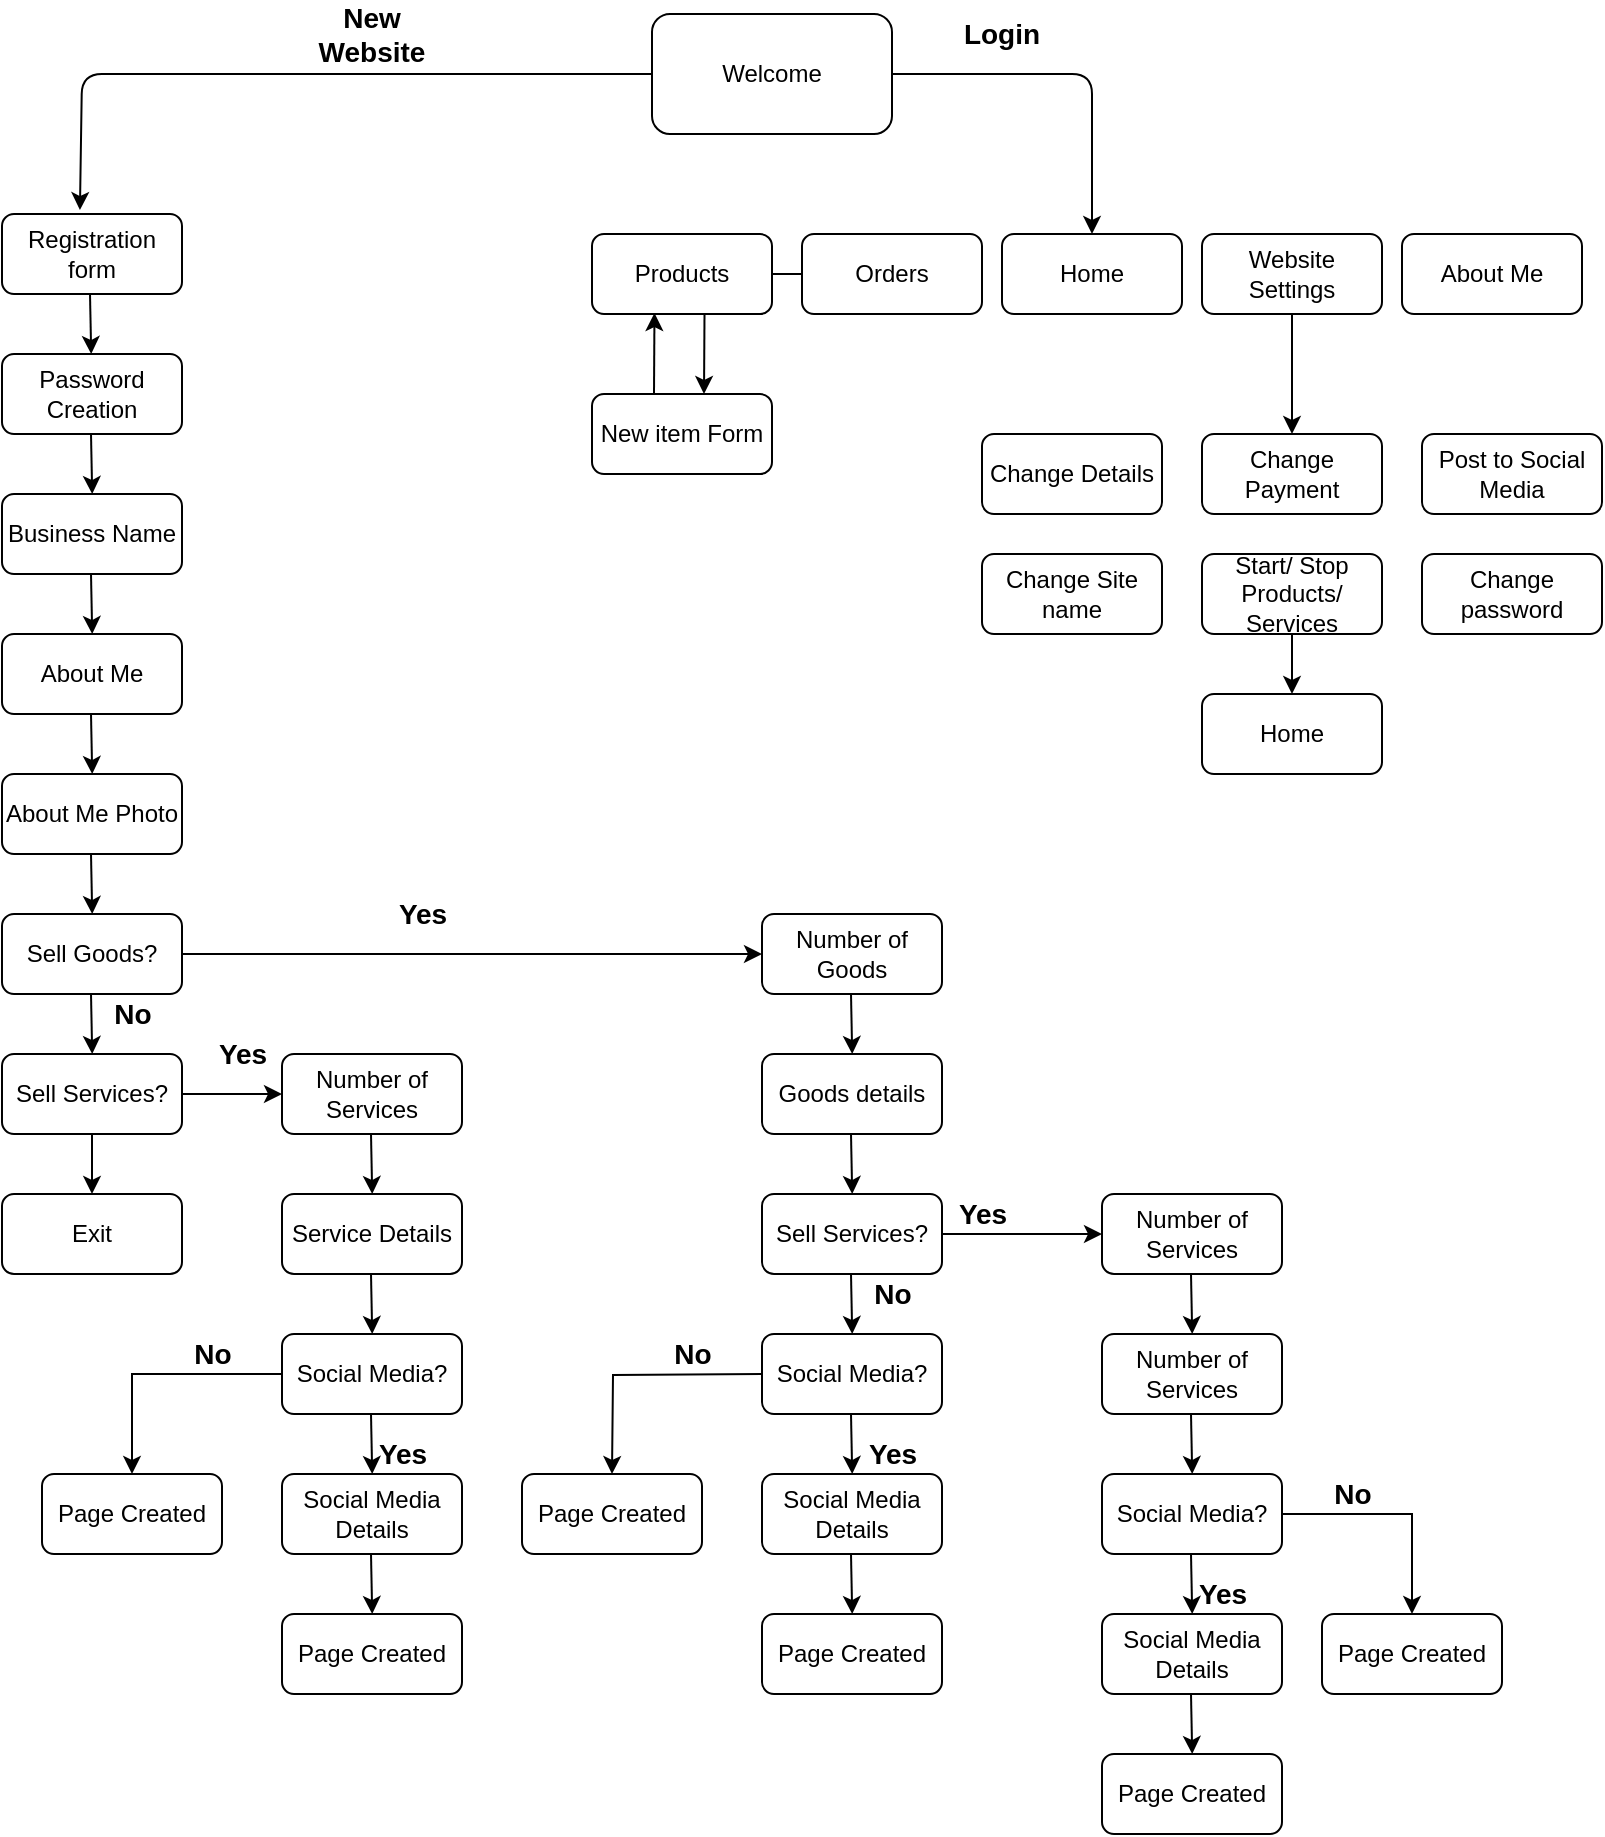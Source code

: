 <mxfile version="14.6.9" type="github"><diagram id="EI-SLpZy4c11w0MKUhf8" name="Page-1"><mxGraphModel dx="1377" dy="762" grid="1" gridSize="10" guides="1" tooltips="1" connect="1" arrows="1" fold="1" page="1" pageScale="1" pageWidth="850" pageHeight="1100" math="0" shadow="0"><root><mxCell id="0"/><mxCell id="1" parent="0"/><mxCell id="GBD44H0l0N1KtUBJfBsn-1" value="Welcome" style="rounded=1;whiteSpace=wrap;html=1;" parent="1" vertex="1"><mxGeometry x="365" y="20" width="120" height="60" as="geometry"/></mxCell><mxCell id="GBD44H0l0N1KtUBJfBsn-8" value="Registration form" style="rounded=1;whiteSpace=wrap;html=1;" parent="1" vertex="1"><mxGeometry x="40" y="120" width="90" height="40" as="geometry"/></mxCell><mxCell id="GBD44H0l0N1KtUBJfBsn-32" value="" style="endArrow=classic;html=1;entryX=0.433;entryY=-0.05;entryDx=0;entryDy=0;entryPerimeter=0;exitX=0;exitY=0.5;exitDx=0;exitDy=0;" parent="1" source="GBD44H0l0N1KtUBJfBsn-1" target="GBD44H0l0N1KtUBJfBsn-8" edge="1"><mxGeometry width="50" height="50" relative="1" as="geometry"><mxPoint x="360" y="50" as="sourcePoint"/><mxPoint x="84" y="120" as="targetPoint"/><Array as="points"><mxPoint x="80" y="50"/></Array></mxGeometry></mxCell><mxCell id="GBD44H0l0N1KtUBJfBsn-33" value="" style="endArrow=classic;html=1;entryX=0.5;entryY=0;entryDx=0;entryDy=0;" parent="1" target="PpAkLhA8qPiQrUPgmIep-85" edge="1"><mxGeometry width="50" height="50" relative="1" as="geometry"><mxPoint x="485" y="50" as="sourcePoint"/><mxPoint x="740" y="90" as="targetPoint"/><Array as="points"><mxPoint x="585" y="50"/></Array></mxGeometry></mxCell><mxCell id="PpAkLhA8qPiQrUPgmIep-2" value="Password Creation" style="rounded=1;whiteSpace=wrap;html=1;" parent="1" vertex="1"><mxGeometry x="40" y="190" width="90" height="40" as="geometry"/></mxCell><mxCell id="PpAkLhA8qPiQrUPgmIep-3" value="Business Name" style="rounded=1;whiteSpace=wrap;html=1;" parent="1" vertex="1"><mxGeometry x="40" y="260" width="90" height="40" as="geometry"/></mxCell><mxCell id="PpAkLhA8qPiQrUPgmIep-4" value="About Me" style="rounded=1;whiteSpace=wrap;html=1;" parent="1" vertex="1"><mxGeometry x="40" y="330" width="90" height="40" as="geometry"/></mxCell><mxCell id="PpAkLhA8qPiQrUPgmIep-5" value="About Me Photo" style="rounded=1;whiteSpace=wrap;html=1;" parent="1" vertex="1"><mxGeometry x="40" y="400" width="90" height="40" as="geometry"/></mxCell><mxCell id="PpAkLhA8qPiQrUPgmIep-6" value="Sell Goods?" style="rounded=1;whiteSpace=wrap;html=1;" parent="1" vertex="1"><mxGeometry x="40" y="470" width="90" height="40" as="geometry"/></mxCell><mxCell id="PpAkLhA8qPiQrUPgmIep-26" value="" style="edgeStyle=orthogonalEdgeStyle;rounded=0;orthogonalLoop=1;jettySize=auto;html=1;" parent="1" source="PpAkLhA8qPiQrUPgmIep-7" target="PpAkLhA8qPiQrUPgmIep-8" edge="1"><mxGeometry relative="1" as="geometry"/></mxCell><mxCell id="PpAkLhA8qPiQrUPgmIep-27" value="" style="edgeStyle=orthogonalEdgeStyle;rounded=0;orthogonalLoop=1;jettySize=auto;html=1;" parent="1" source="PpAkLhA8qPiQrUPgmIep-7" target="PpAkLhA8qPiQrUPgmIep-12" edge="1"><mxGeometry relative="1" as="geometry"/></mxCell><mxCell id="PpAkLhA8qPiQrUPgmIep-7" value="Sell Services?" style="rounded=1;whiteSpace=wrap;html=1;" parent="1" vertex="1"><mxGeometry x="40" y="540" width="90" height="40" as="geometry"/></mxCell><mxCell id="PpAkLhA8qPiQrUPgmIep-8" value="Exit" style="rounded=1;whiteSpace=wrap;html=1;" parent="1" vertex="1"><mxGeometry x="40" y="610" width="90" height="40" as="geometry"/></mxCell><mxCell id="PpAkLhA8qPiQrUPgmIep-9" value="Number of Goods" style="rounded=1;whiteSpace=wrap;html=1;" parent="1" vertex="1"><mxGeometry x="420" y="470" width="90" height="40" as="geometry"/></mxCell><mxCell id="PpAkLhA8qPiQrUPgmIep-10" value="Goods details" style="rounded=1;whiteSpace=wrap;html=1;" parent="1" vertex="1"><mxGeometry x="420" y="540" width="90" height="40" as="geometry"/></mxCell><mxCell id="PpAkLhA8qPiQrUPgmIep-34" value="" style="edgeStyle=orthogonalEdgeStyle;rounded=0;orthogonalLoop=1;jettySize=auto;html=1;" parent="1" source="PpAkLhA8qPiQrUPgmIep-11" target="PpAkLhA8qPiQrUPgmIep-14" edge="1"><mxGeometry relative="1" as="geometry"/></mxCell><mxCell id="PpAkLhA8qPiQrUPgmIep-11" value="Sell Services?" style="rounded=1;whiteSpace=wrap;html=1;" parent="1" vertex="1"><mxGeometry x="420" y="610" width="90" height="40" as="geometry"/></mxCell><mxCell id="PpAkLhA8qPiQrUPgmIep-12" value="Number of Services" style="rounded=1;whiteSpace=wrap;html=1;" parent="1" vertex="1"><mxGeometry x="180" y="540" width="90" height="40" as="geometry"/></mxCell><mxCell id="PpAkLhA8qPiQrUPgmIep-13" value="Service Details" style="rounded=1;whiteSpace=wrap;html=1;" parent="1" vertex="1"><mxGeometry x="180" y="610" width="90" height="40" as="geometry"/></mxCell><mxCell id="PpAkLhA8qPiQrUPgmIep-14" value="Number of Services" style="rounded=1;whiteSpace=wrap;html=1;" parent="1" vertex="1"><mxGeometry x="590" y="610" width="90" height="40" as="geometry"/></mxCell><mxCell id="PpAkLhA8qPiQrUPgmIep-15" value="Number of Services" style="rounded=1;whiteSpace=wrap;html=1;" parent="1" vertex="1"><mxGeometry x="590" y="680" width="90" height="40" as="geometry"/></mxCell><mxCell id="PpAkLhA8qPiQrUPgmIep-16" value="Social Media?" style="rounded=1;whiteSpace=wrap;html=1;" parent="1" vertex="1"><mxGeometry x="420" y="680" width="90" height="40" as="geometry"/></mxCell><mxCell id="PpAkLhA8qPiQrUPgmIep-36" value="" style="edgeStyle=orthogonalEdgeStyle;rounded=0;orthogonalLoop=1;jettySize=auto;html=1;" parent="1" source="PpAkLhA8qPiQrUPgmIep-17" target="PpAkLhA8qPiQrUPgmIep-22" edge="1"><mxGeometry relative="1" as="geometry"/></mxCell><mxCell id="PpAkLhA8qPiQrUPgmIep-17" value="Social Media?" style="rounded=1;whiteSpace=wrap;html=1;" parent="1" vertex="1"><mxGeometry x="590" y="750" width="90" height="40" as="geometry"/></mxCell><mxCell id="PpAkLhA8qPiQrUPgmIep-30" value="" style="edgeStyle=orthogonalEdgeStyle;rounded=0;orthogonalLoop=1;jettySize=auto;html=1;" parent="1" source="PpAkLhA8qPiQrUPgmIep-18" target="PpAkLhA8qPiQrUPgmIep-19" edge="1"><mxGeometry relative="1" as="geometry"/></mxCell><mxCell id="PpAkLhA8qPiQrUPgmIep-18" value="Social Media?" style="rounded=1;whiteSpace=wrap;html=1;" parent="1" vertex="1"><mxGeometry x="180" y="680" width="90" height="40" as="geometry"/></mxCell><mxCell id="PpAkLhA8qPiQrUPgmIep-19" value="Page Created" style="rounded=1;whiteSpace=wrap;html=1;" parent="1" vertex="1"><mxGeometry x="60" y="750" width="90" height="40" as="geometry"/></mxCell><mxCell id="PpAkLhA8qPiQrUPgmIep-21" value="Social Media Details" style="rounded=1;whiteSpace=wrap;html=1;" parent="1" vertex="1"><mxGeometry x="180" y="750" width="90" height="40" as="geometry"/></mxCell><mxCell id="PpAkLhA8qPiQrUPgmIep-22" value="Page Created" style="rounded=1;whiteSpace=wrap;html=1;" parent="1" vertex="1"><mxGeometry x="700" y="820" width="90" height="40" as="geometry"/></mxCell><mxCell id="PpAkLhA8qPiQrUPgmIep-31" value="" style="endArrow=classic;html=1;entryX=0;entryY=0.5;entryDx=0;entryDy=0;" parent="1" target="PpAkLhA8qPiQrUPgmIep-9" edge="1"><mxGeometry width="50" height="50" relative="1" as="geometry"><mxPoint x="130" y="490" as="sourcePoint"/><mxPoint x="180" y="440" as="targetPoint"/><Array as="points"/></mxGeometry></mxCell><mxCell id="PpAkLhA8qPiQrUPgmIep-37" value="" style="endArrow=classic;html=1;" parent="1" target="PpAkLhA8qPiQrUPgmIep-2" edge="1"><mxGeometry width="50" height="50" relative="1" as="geometry"><mxPoint x="84" y="160" as="sourcePoint"/><mxPoint x="130" y="110" as="targetPoint"/></mxGeometry></mxCell><mxCell id="PpAkLhA8qPiQrUPgmIep-38" value="" style="endArrow=classic;html=1;" parent="1" edge="1"><mxGeometry width="50" height="50" relative="1" as="geometry"><mxPoint x="84.5" y="230" as="sourcePoint"/><mxPoint x="85.1" y="260" as="targetPoint"/></mxGeometry></mxCell><mxCell id="PpAkLhA8qPiQrUPgmIep-39" value="" style="endArrow=classic;html=1;" parent="1" edge="1"><mxGeometry width="50" height="50" relative="1" as="geometry"><mxPoint x="84.5" y="300" as="sourcePoint"/><mxPoint x="85.1" y="330" as="targetPoint"/></mxGeometry></mxCell><mxCell id="PpAkLhA8qPiQrUPgmIep-40" value="" style="endArrow=classic;html=1;" parent="1" edge="1"><mxGeometry width="50" height="50" relative="1" as="geometry"><mxPoint x="84.5" y="370" as="sourcePoint"/><mxPoint x="85.1" y="400" as="targetPoint"/></mxGeometry></mxCell><mxCell id="PpAkLhA8qPiQrUPgmIep-41" value="" style="endArrow=classic;html=1;" parent="1" edge="1"><mxGeometry width="50" height="50" relative="1" as="geometry"><mxPoint x="84.5" y="440" as="sourcePoint"/><mxPoint x="85.1" y="470" as="targetPoint"/></mxGeometry></mxCell><mxCell id="PpAkLhA8qPiQrUPgmIep-42" value="" style="endArrow=classic;html=1;" parent="1" edge="1"><mxGeometry width="50" height="50" relative="1" as="geometry"><mxPoint x="84.5" y="510" as="sourcePoint"/><mxPoint x="85.1" y="540" as="targetPoint"/></mxGeometry></mxCell><mxCell id="PpAkLhA8qPiQrUPgmIep-43" value="" style="endArrow=classic;html=1;" parent="1" edge="1"><mxGeometry width="50" height="50" relative="1" as="geometry"><mxPoint x="224.5" y="580" as="sourcePoint"/><mxPoint x="225.1" y="610" as="targetPoint"/></mxGeometry></mxCell><mxCell id="PpAkLhA8qPiQrUPgmIep-44" value="" style="endArrow=classic;html=1;" parent="1" edge="1"><mxGeometry width="50" height="50" relative="1" as="geometry"><mxPoint x="224.5" y="650" as="sourcePoint"/><mxPoint x="225.1" y="680" as="targetPoint"/></mxGeometry></mxCell><mxCell id="PpAkLhA8qPiQrUPgmIep-45" value="" style="endArrow=classic;html=1;" parent="1" edge="1"><mxGeometry width="50" height="50" relative="1" as="geometry"><mxPoint x="464.5" y="510" as="sourcePoint"/><mxPoint x="465.1" y="540" as="targetPoint"/></mxGeometry></mxCell><mxCell id="PpAkLhA8qPiQrUPgmIep-46" value="" style="endArrow=classic;html=1;" parent="1" edge="1"><mxGeometry width="50" height="50" relative="1" as="geometry"><mxPoint x="464.5" y="580" as="sourcePoint"/><mxPoint x="465.1" y="610" as="targetPoint"/></mxGeometry></mxCell><mxCell id="PpAkLhA8qPiQrUPgmIep-47" value="" style="endArrow=classic;html=1;" parent="1" edge="1"><mxGeometry width="50" height="50" relative="1" as="geometry"><mxPoint x="464.5" y="650" as="sourcePoint"/><mxPoint x="465.1" y="680" as="targetPoint"/></mxGeometry></mxCell><mxCell id="PpAkLhA8qPiQrUPgmIep-49" value="" style="endArrow=classic;html=1;" parent="1" edge="1"><mxGeometry width="50" height="50" relative="1" as="geometry"><mxPoint x="634.5" y="650" as="sourcePoint"/><mxPoint x="635.1" y="680" as="targetPoint"/></mxGeometry></mxCell><mxCell id="PpAkLhA8qPiQrUPgmIep-50" value="" style="endArrow=classic;html=1;" parent="1" edge="1"><mxGeometry width="50" height="50" relative="1" as="geometry"><mxPoint x="634.5" y="720" as="sourcePoint"/><mxPoint x="635.1" y="750" as="targetPoint"/></mxGeometry></mxCell><mxCell id="PpAkLhA8qPiQrUPgmIep-51" value="&lt;b&gt;&lt;font style=&quot;font-size: 14px&quot;&gt;Yes&lt;/font&gt;&lt;/b&gt;" style="text;html=1;resizable=0;autosize=1;align=center;verticalAlign=middle;points=[];fillColor=none;strokeColor=none;rounded=0;" parent="1" vertex="1"><mxGeometry x="230" y="460" width="40" height="20" as="geometry"/></mxCell><mxCell id="PpAkLhA8qPiQrUPgmIep-52" value="&lt;font style=&quot;font-size: 14px&quot;&gt;&lt;b&gt;No&lt;/b&gt;&lt;/font&gt;" style="text;html=1;resizable=0;autosize=1;align=center;verticalAlign=middle;points=[];fillColor=none;strokeColor=none;rounded=0;" parent="1" vertex="1"><mxGeometry x="90" y="510" width="30" height="20" as="geometry"/></mxCell><mxCell id="PpAkLhA8qPiQrUPgmIep-53" value="&lt;font style=&quot;font-size: 14px&quot;&gt;&lt;b&gt;Yes&lt;/b&gt;&lt;/font&gt;" style="text;html=1;resizable=0;autosize=1;align=center;verticalAlign=middle;points=[];fillColor=none;strokeColor=none;rounded=0;" parent="1" vertex="1"><mxGeometry x="140" y="530" width="40" height="20" as="geometry"/></mxCell><mxCell id="PpAkLhA8qPiQrUPgmIep-54" value="&lt;font style=&quot;font-size: 14px&quot;&gt;&lt;b&gt;Yes&lt;/b&gt;&lt;/font&gt;" style="text;html=1;resizable=0;autosize=1;align=center;verticalAlign=middle;points=[];fillColor=none;strokeColor=none;rounded=0;" parent="1" vertex="1"><mxGeometry x="510" y="610" width="40" height="20" as="geometry"/></mxCell><mxCell id="PpAkLhA8qPiQrUPgmIep-55" value="&lt;font style=&quot;font-size: 14px&quot;&gt;&lt;b&gt;No&lt;/b&gt;&lt;/font&gt;" style="text;html=1;resizable=0;autosize=1;align=center;verticalAlign=middle;points=[];fillColor=none;strokeColor=none;rounded=0;" parent="1" vertex="1"><mxGeometry x="470" y="650" width="30" height="20" as="geometry"/></mxCell><mxCell id="PpAkLhA8qPiQrUPgmIep-56" value="Page Created" style="rounded=1;whiteSpace=wrap;html=1;" parent="1" vertex="1"><mxGeometry x="180" y="820" width="90" height="40" as="geometry"/></mxCell><mxCell id="PpAkLhA8qPiQrUPgmIep-57" value="Page Created" style="rounded=1;whiteSpace=wrap;html=1;" parent="1" vertex="1"><mxGeometry x="590" y="890" width="90" height="40" as="geometry"/></mxCell><mxCell id="PpAkLhA8qPiQrUPgmIep-58" value="Social Media Details" style="rounded=1;whiteSpace=wrap;html=1;" parent="1" vertex="1"><mxGeometry x="590" y="820" width="90" height="40" as="geometry"/></mxCell><mxCell id="PpAkLhA8qPiQrUPgmIep-59" value="Page Created" style="rounded=1;whiteSpace=wrap;html=1;" parent="1" vertex="1"><mxGeometry x="300" y="750" width="90" height="40" as="geometry"/></mxCell><mxCell id="PpAkLhA8qPiQrUPgmIep-61" value="" style="endArrow=classic;html=1;" parent="1" edge="1"><mxGeometry width="50" height="50" relative="1" as="geometry"><mxPoint x="224.5" y="720" as="sourcePoint"/><mxPoint x="225.1" y="750" as="targetPoint"/></mxGeometry></mxCell><mxCell id="PpAkLhA8qPiQrUPgmIep-62" value="" style="endArrow=classic;html=1;" parent="1" edge="1"><mxGeometry width="50" height="50" relative="1" as="geometry"><mxPoint x="224.5" y="790" as="sourcePoint"/><mxPoint x="225.1" y="820" as="targetPoint"/></mxGeometry></mxCell><mxCell id="PpAkLhA8qPiQrUPgmIep-64" value="Social Media Details" style="rounded=1;whiteSpace=wrap;html=1;" parent="1" vertex="1"><mxGeometry x="420" y="750" width="90" height="40" as="geometry"/></mxCell><mxCell id="PpAkLhA8qPiQrUPgmIep-65" value="Page Created" style="rounded=1;whiteSpace=wrap;html=1;" parent="1" vertex="1"><mxGeometry x="420" y="820" width="90" height="40" as="geometry"/></mxCell><mxCell id="PpAkLhA8qPiQrUPgmIep-67" value="" style="endArrow=classic;html=1;" parent="1" edge="1"><mxGeometry width="50" height="50" relative="1" as="geometry"><mxPoint x="464.5" y="720" as="sourcePoint"/><mxPoint x="465.1" y="750" as="targetPoint"/></mxGeometry></mxCell><mxCell id="PpAkLhA8qPiQrUPgmIep-68" value="" style="endArrow=classic;html=1;" parent="1" edge="1"><mxGeometry width="50" height="50" relative="1" as="geometry"><mxPoint x="464.5" y="790" as="sourcePoint"/><mxPoint x="465.1" y="820" as="targetPoint"/></mxGeometry></mxCell><mxCell id="PpAkLhA8qPiQrUPgmIep-69" value="" style="edgeStyle=orthogonalEdgeStyle;rounded=0;orthogonalLoop=1;jettySize=auto;html=1;" parent="1" edge="1"><mxGeometry relative="1" as="geometry"><mxPoint x="420" y="700" as="sourcePoint"/><mxPoint x="345" y="750" as="targetPoint"/></mxGeometry></mxCell><mxCell id="PpAkLhA8qPiQrUPgmIep-70" value="" style="endArrow=classic;html=1;" parent="1" edge="1"><mxGeometry width="50" height="50" relative="1" as="geometry"><mxPoint x="634.5" y="790" as="sourcePoint"/><mxPoint x="635.1" y="820" as="targetPoint"/></mxGeometry></mxCell><mxCell id="PpAkLhA8qPiQrUPgmIep-71" value="" style="endArrow=classic;html=1;" parent="1" edge="1"><mxGeometry width="50" height="50" relative="1" as="geometry"><mxPoint x="634.5" y="860" as="sourcePoint"/><mxPoint x="635.1" y="890" as="targetPoint"/></mxGeometry></mxCell><mxCell id="PpAkLhA8qPiQrUPgmIep-72" value="&lt;font style=&quot;font-size: 14px&quot;&gt;&lt;b&gt;Yes&lt;/b&gt;&lt;/font&gt;" style="text;html=1;resizable=0;autosize=1;align=center;verticalAlign=middle;points=[];fillColor=none;strokeColor=none;rounded=0;" parent="1" vertex="1"><mxGeometry x="630" y="800" width="40" height="20" as="geometry"/></mxCell><mxCell id="PpAkLhA8qPiQrUPgmIep-73" value="&lt;font style=&quot;font-size: 14px&quot;&gt;&lt;b&gt;Yes&lt;/b&gt;&lt;/font&gt;" style="text;html=1;resizable=0;autosize=1;align=center;verticalAlign=middle;points=[];fillColor=none;strokeColor=none;rounded=0;" parent="1" vertex="1"><mxGeometry x="465" y="730" width="40" height="20" as="geometry"/></mxCell><mxCell id="PpAkLhA8qPiQrUPgmIep-74" value="&lt;font style=&quot;font-size: 14px&quot;&gt;&lt;b&gt;Yes&lt;/b&gt;&lt;/font&gt;" style="text;html=1;resizable=0;autosize=1;align=center;verticalAlign=middle;points=[];fillColor=none;strokeColor=none;rounded=0;" parent="1" vertex="1"><mxGeometry x="220" y="730" width="40" height="20" as="geometry"/></mxCell><mxCell id="PpAkLhA8qPiQrUPgmIep-76" value="&lt;font style=&quot;font-size: 14px&quot;&gt;&lt;b&gt;No&lt;/b&gt;&lt;/font&gt;" style="text;html=1;resizable=0;autosize=1;align=center;verticalAlign=middle;points=[];fillColor=none;strokeColor=none;rounded=0;" parent="1" vertex="1"><mxGeometry x="130" y="680" width="30" height="20" as="geometry"/></mxCell><mxCell id="PpAkLhA8qPiQrUPgmIep-77" value="&lt;font style=&quot;font-size: 14px&quot;&gt;&lt;b&gt;No&lt;/b&gt;&lt;/font&gt;" style="text;html=1;resizable=0;autosize=1;align=center;verticalAlign=middle;points=[];fillColor=none;strokeColor=none;rounded=0;" parent="1" vertex="1"><mxGeometry x="370" y="680" width="30" height="20" as="geometry"/></mxCell><mxCell id="PpAkLhA8qPiQrUPgmIep-78" value="&lt;font style=&quot;font-size: 14px&quot;&gt;&lt;b&gt;No&lt;/b&gt;&lt;/font&gt;" style="text;html=1;resizable=0;autosize=1;align=center;verticalAlign=middle;points=[];fillColor=none;strokeColor=none;rounded=0;" parent="1" vertex="1"><mxGeometry x="700" y="750" width="30" height="20" as="geometry"/></mxCell><mxCell id="PpAkLhA8qPiQrUPgmIep-79" value="&lt;font style=&quot;font-size: 14px&quot;&gt;&lt;b&gt;New Website&lt;/b&gt;&lt;/font&gt;" style="text;html=1;strokeColor=none;fillColor=none;align=center;verticalAlign=middle;whiteSpace=wrap;rounded=0;" parent="1" vertex="1"><mxGeometry x="205" y="20" width="40" height="20" as="geometry"/></mxCell><mxCell id="PpAkLhA8qPiQrUPgmIep-80" value="&lt;font style=&quot;font-size: 14px&quot;&gt;&lt;b&gt;Login&lt;/b&gt;&lt;/font&gt;" style="text;html=1;strokeColor=none;fillColor=none;align=center;verticalAlign=middle;whiteSpace=wrap;rounded=0;" parent="1" vertex="1"><mxGeometry x="520" y="20" width="40" height="20" as="geometry"/></mxCell><mxCell id="PpAkLhA8qPiQrUPgmIep-82" value="Orders" style="rounded=1;whiteSpace=wrap;html=1;" parent="1" vertex="1"><mxGeometry x="440" y="130" width="90" height="40" as="geometry"/></mxCell><mxCell id="PpAkLhA8qPiQrUPgmIep-84" value="Products" style="rounded=1;whiteSpace=wrap;html=1;" parent="1" vertex="1"><mxGeometry x="335" y="130" width="90" height="40" as="geometry"/></mxCell><mxCell id="PpAkLhA8qPiQrUPgmIep-85" value="Home" style="rounded=1;whiteSpace=wrap;html=1;" parent="1" vertex="1"><mxGeometry x="540" y="130" width="90" height="40" as="geometry"/></mxCell><mxCell id="PpAkLhA8qPiQrUPgmIep-86" value="About Me" style="rounded=1;whiteSpace=wrap;html=1;" parent="1" vertex="1"><mxGeometry x="740" y="130" width="90" height="40" as="geometry"/></mxCell><mxCell id="PpAkLhA8qPiQrUPgmIep-88" value="Website Settings" style="rounded=1;whiteSpace=wrap;html=1;" parent="1" vertex="1"><mxGeometry x="640" y="130" width="90" height="40" as="geometry"/></mxCell><mxCell id="PpAkLhA8qPiQrUPgmIep-89" value="New item Form" style="rounded=1;whiteSpace=wrap;html=1;" parent="1" vertex="1"><mxGeometry x="335" y="210" width="90" height="40" as="geometry"/></mxCell><mxCell id="PpAkLhA8qPiQrUPgmIep-91" value="Change Details" style="rounded=1;whiteSpace=wrap;html=1;" parent="1" vertex="1"><mxGeometry x="530" y="230" width="90" height="40" as="geometry"/></mxCell><mxCell id="PpAkLhA8qPiQrUPgmIep-92" value="Change Site name" style="rounded=1;whiteSpace=wrap;html=1;" parent="1" vertex="1"><mxGeometry x="530" y="290" width="90" height="40" as="geometry"/></mxCell><mxCell id="PpAkLhA8qPiQrUPgmIep-93" value="Change password" style="rounded=1;whiteSpace=wrap;html=1;" parent="1" vertex="1"><mxGeometry x="750" y="290" width="90" height="40" as="geometry"/></mxCell><mxCell id="PpAkLhA8qPiQrUPgmIep-95" value="Start/ Stop Products/ Services" style="rounded=1;whiteSpace=wrap;html=1;" parent="1" vertex="1"><mxGeometry x="640" y="290" width="90" height="40" as="geometry"/></mxCell><mxCell id="PpAkLhA8qPiQrUPgmIep-96" value="Post to Social Media" style="rounded=1;whiteSpace=wrap;html=1;" parent="1" vertex="1"><mxGeometry x="750" y="230" width="90" height="40" as="geometry"/></mxCell><mxCell id="PpAkLhA8qPiQrUPgmIep-97" value="Change Payment" style="rounded=1;whiteSpace=wrap;html=1;" parent="1" vertex="1"><mxGeometry x="640" y="230" width="90" height="40" as="geometry"/></mxCell><mxCell id="PpAkLhA8qPiQrUPgmIep-99" value="Home" style="rounded=1;whiteSpace=wrap;html=1;" parent="1" vertex="1"><mxGeometry x="640" y="360" width="90" height="40" as="geometry"/></mxCell><mxCell id="PpAkLhA8qPiQrUPgmIep-101" value="" style="endArrow=classic;html=1;exitX=0.625;exitY=1.013;exitDx=0;exitDy=0;exitPerimeter=0;" parent="1" source="PpAkLhA8qPiQrUPgmIep-84" edge="1"><mxGeometry width="50" height="50" relative="1" as="geometry"><mxPoint x="380" y="175" as="sourcePoint"/><mxPoint x="391" y="210" as="targetPoint"/></mxGeometry></mxCell><mxCell id="PpAkLhA8qPiQrUPgmIep-102" value="" style="endArrow=classic;html=1;exitX=0.5;exitY=1;exitDx=0;exitDy=0;entryX=0.5;entryY=0;entryDx=0;entryDy=0;" parent="1" source="PpAkLhA8qPiQrUPgmIep-88" target="PpAkLhA8qPiQrUPgmIep-97" edge="1"><mxGeometry width="50" height="50" relative="1" as="geometry"><mxPoint x="680" y="210" as="sourcePoint"/><mxPoint x="730" y="160" as="targetPoint"/></mxGeometry></mxCell><mxCell id="PpAkLhA8qPiQrUPgmIep-103" value="" style="endArrow=none;html=1;exitX=1;exitY=0.5;exitDx=0;exitDy=0;" parent="1" source="PpAkLhA8qPiQrUPgmIep-84" target="PpAkLhA8qPiQrUPgmIep-82" edge="1"><mxGeometry width="50" height="50" relative="1" as="geometry"><mxPoint x="415" y="175" as="sourcePoint"/><mxPoint x="465" y="125" as="targetPoint"/></mxGeometry></mxCell><mxCell id="LPC7ftKnPisbkBiRpErc-1" value="" style="endArrow=classic;html=1;entryX=0.347;entryY=0.988;entryDx=0;entryDy=0;entryPerimeter=0;" parent="1" target="PpAkLhA8qPiQrUPgmIep-84" edge="1"><mxGeometry width="50" height="50" relative="1" as="geometry"><mxPoint x="366" y="210" as="sourcePoint"/><mxPoint x="359.75" y="359.48" as="targetPoint"/></mxGeometry></mxCell><mxCell id="LPC7ftKnPisbkBiRpErc-2" value="" style="endArrow=classic;html=1;" parent="1" source="PpAkLhA8qPiQrUPgmIep-95" target="PpAkLhA8qPiQrUPgmIep-99" edge="1"><mxGeometry width="50" height="50" relative="1" as="geometry"><mxPoint x="690" y="334" as="sourcePoint"/><mxPoint x="689.75" y="389.48" as="targetPoint"/></mxGeometry></mxCell></root></mxGraphModel></diagram></mxfile>